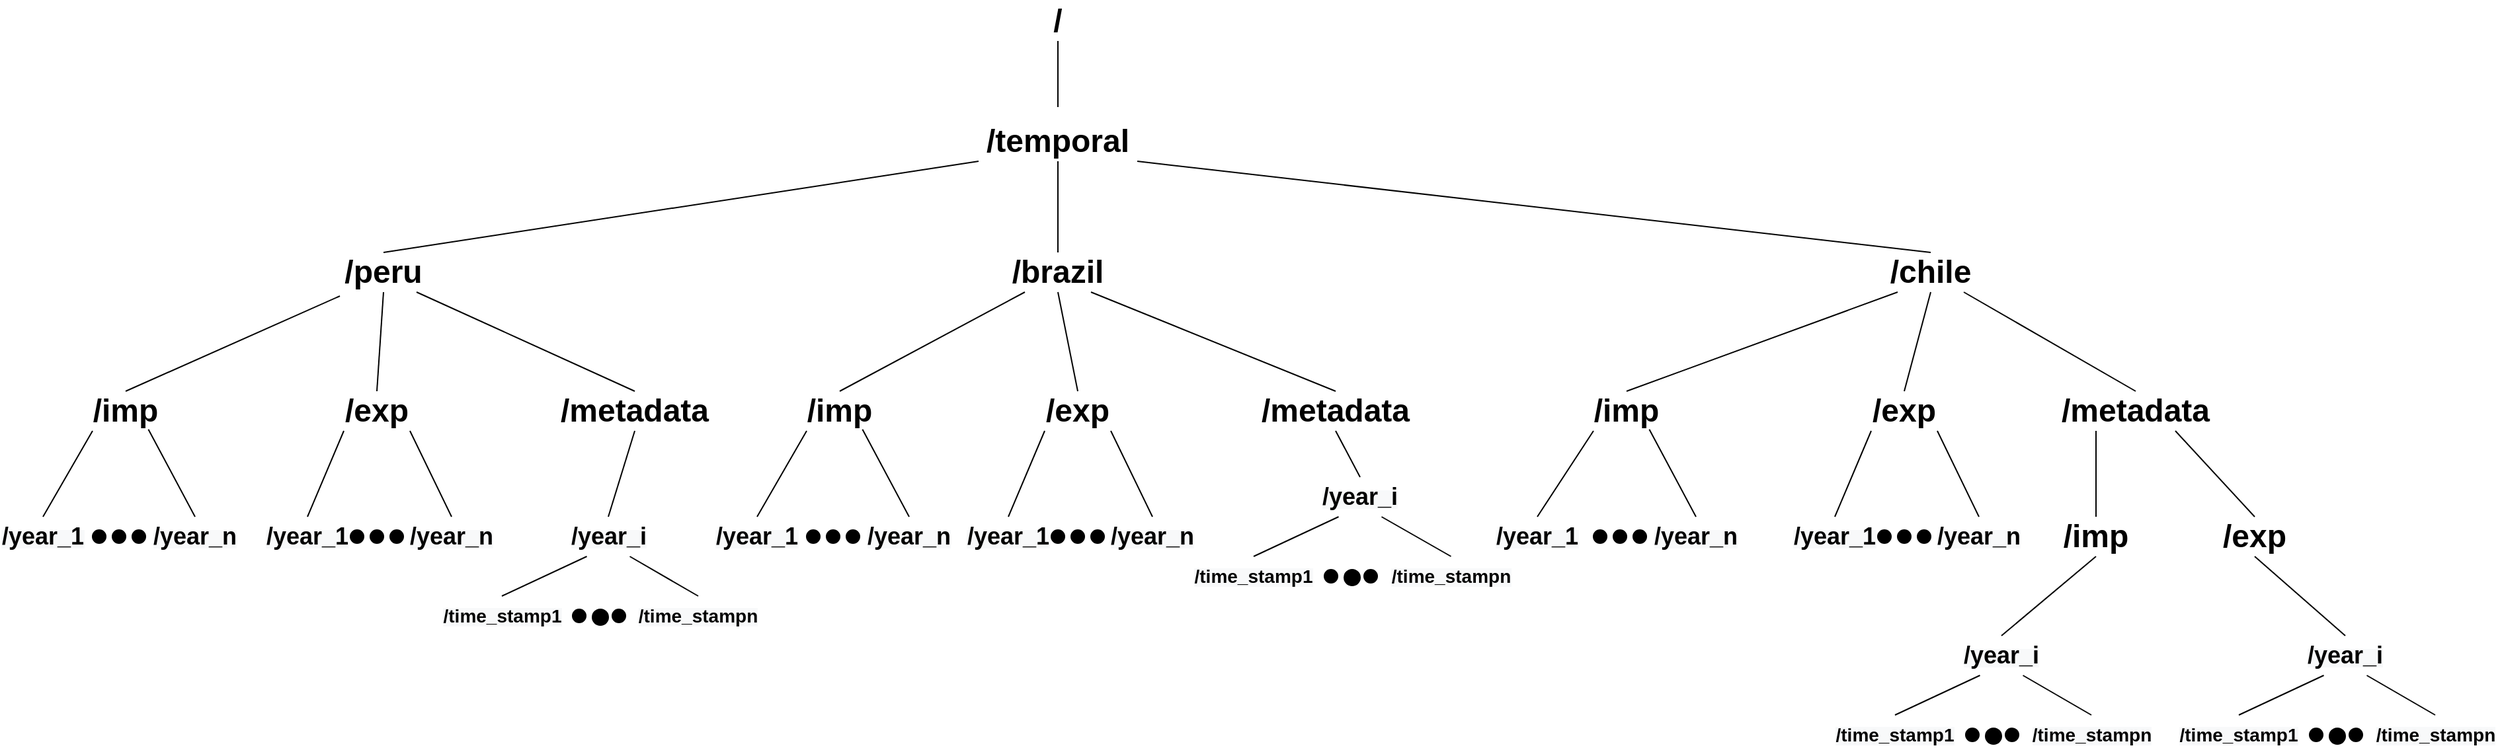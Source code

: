 <mxfile version="17.2.4" type="device"><diagram name="Page-1" id="10a91c8b-09ff-31b1-d368-03940ed4cc9e"><mxGraphModel dx="2794" dy="1036" grid="1" gridSize="10" guides="1" tooltips="1" connect="1" arrows="1" fold="1" page="1" pageScale="1" pageWidth="1100" pageHeight="850" background="none" math="0" shadow="0"><root><mxCell id="0"/><mxCell id="1" parent="0"/><mxCell id="62893188c0fa7362-5" value="" style="rounded=0;html=1;labelBackgroundColor=none;startArrow=none;startFill=0;startSize=5;endArrow=none;endFill=0;endSize=5;jettySize=auto;orthogonalLoop=1;strokeWidth=1;fontFamily=Verdana;fontSize=12" parent="1" edge="1" source="GiCoj8ulT7M_KBGrPp-r-1"><mxGeometry x="-0.359" y="-11" relative="1" as="geometry"><mxPoint as="offset"/><mxPoint x="490" y="100" as="sourcePoint"/><mxPoint x="490" y="180" as="targetPoint"/></mxGeometry></mxCell><mxCell id="62893188c0fa7362-14" value="" style="rounded=0;html=1;labelBackgroundColor=none;startArrow=none;startFill=0;startSize=5;endArrow=none;endFill=0;endSize=5;jettySize=auto;orthogonalLoop=1;strokeWidth=1;fontFamily=Verdana;fontSize=12;exitX=0;exitY=1;exitDx=0;exitDy=0;entryX=0.5;entryY=0;entryDx=0;entryDy=0;" parent="1" source="GiCoj8ulT7M_KBGrPp-r-3" target="GiCoj8ulT7M_KBGrPp-r-5" edge="1"><mxGeometry x="-0.2" y="-14" relative="1" as="geometry"><mxPoint as="offset"/><mxPoint x="440" y="230" as="sourcePoint"/><mxPoint x="330" y="280" as="targetPoint"/></mxGeometry></mxCell><mxCell id="62893188c0fa7362-15" value="" style="rounded=0;html=1;labelBackgroundColor=none;startArrow=none;startFill=0;startSize=5;endArrow=none;endFill=0;endSize=5;jettySize=auto;orthogonalLoop=1;strokeWidth=1;fontFamily=Verdana;fontSize=12;exitX=0.5;exitY=1;exitDx=0;exitDy=0;entryX=0.5;entryY=0;entryDx=0;entryDy=0;" parent="1" source="GiCoj8ulT7M_KBGrPp-r-3" target="GiCoj8ulT7M_KBGrPp-r-7" edge="1"><mxGeometry x="-0.2" y="14" relative="1" as="geometry"><mxPoint as="offset"/><mxPoint x="520" y="230" as="sourcePoint"/><mxPoint x="490" y="280" as="targetPoint"/></mxGeometry></mxCell><mxCell id="GiCoj8ulT7M_KBGrPp-r-3" value="&lt;font style=&quot;font-size: 24px&quot;&gt;&lt;b&gt;/temporal&lt;/b&gt;&lt;/font&gt;" style="text;html=1;strokeColor=none;fillColor=none;align=center;verticalAlign=middle;whiteSpace=wrap;rounded=0;" parent="1" vertex="1"><mxGeometry x="430" y="191" width="120" height="30" as="geometry"/></mxCell><mxCell id="GiCoj8ulT7M_KBGrPp-r-5" value="&lt;font style=&quot;font-size: 24px&quot;&gt;&lt;b&gt;/peru&lt;/b&gt;&lt;/font&gt;" style="text;html=1;strokeColor=none;fillColor=none;align=center;verticalAlign=middle;whiteSpace=wrap;rounded=0;" parent="1" vertex="1"><mxGeometry x="-70" y="290" width="100" height="30" as="geometry"/></mxCell><mxCell id="GiCoj8ulT7M_KBGrPp-r-6" value="" style="rounded=0;html=1;labelBackgroundColor=none;startArrow=none;startFill=0;startSize=5;endArrow=none;endFill=0;endSize=5;jettySize=auto;orthogonalLoop=1;strokeWidth=1;fontFamily=Verdana;fontSize=12;exitX=1;exitY=1;exitDx=0;exitDy=0;entryX=0.5;entryY=0;entryDx=0;entryDy=0;" parent="1" source="GiCoj8ulT7M_KBGrPp-r-3" target="GiCoj8ulT7M_KBGrPp-r-8" edge="1"><mxGeometry x="-0.2" y="-14" relative="1" as="geometry"><mxPoint as="offset"/><mxPoint x="440" y="231" as="sourcePoint"/><mxPoint x="670" y="280" as="targetPoint"/></mxGeometry></mxCell><mxCell id="GiCoj8ulT7M_KBGrPp-r-7" value="&lt;font style=&quot;font-size: 24px&quot;&gt;&lt;b&gt;/brazil&lt;/b&gt;&lt;/font&gt;" style="text;html=1;strokeColor=none;fillColor=none;align=center;verticalAlign=middle;whiteSpace=wrap;rounded=0;" parent="1" vertex="1"><mxGeometry x="440" y="290" width="100" height="30" as="geometry"/></mxCell><mxCell id="GiCoj8ulT7M_KBGrPp-r-8" value="&lt;font style=&quot;font-size: 24px&quot;&gt;&lt;b&gt;/chile&lt;/b&gt;&lt;/font&gt;" style="text;html=1;strokeColor=none;fillColor=none;align=center;verticalAlign=middle;whiteSpace=wrap;rounded=0;" parent="1" vertex="1"><mxGeometry x="1100" y="290" width="100" height="30" as="geometry"/></mxCell><mxCell id="GiCoj8ulT7M_KBGrPp-r-14" value="&lt;font style=&quot;font-size: 24px&quot;&gt;&lt;b&gt;/imp&lt;/b&gt;&lt;/font&gt;" style="text;html=1;strokeColor=none;fillColor=none;align=center;verticalAlign=middle;whiteSpace=wrap;rounded=0;" parent="1" vertex="1"><mxGeometry x="1225" y="490" width="100" height="30" as="geometry"/></mxCell><mxCell id="GiCoj8ulT7M_KBGrPp-r-16" value="&lt;font style=&quot;font-size: 24px&quot;&gt;&lt;b&gt;/exp&lt;/b&gt;&lt;/font&gt;" style="text;html=1;strokeColor=none;fillColor=none;align=center;verticalAlign=middle;whiteSpace=wrap;rounded=0;" parent="1" vertex="1"><mxGeometry x="1345" y="490" width="100" height="30" as="geometry"/></mxCell><mxCell id="GiCoj8ulT7M_KBGrPp-r-19" value="&lt;font style=&quot;font-size: 24px&quot;&gt;&lt;b&gt;/metadata&lt;/b&gt;&lt;/font&gt;" style="text;html=1;strokeColor=none;fillColor=none;align=center;verticalAlign=middle;whiteSpace=wrap;rounded=0;" parent="1" vertex="1"><mxGeometry x="1245" y="395" width="120" height="30" as="geometry"/></mxCell><mxCell id="GiCoj8ulT7M_KBGrPp-r-22" value="" style="rounded=0;html=1;labelBackgroundColor=none;startArrow=none;startFill=0;startSize=5;endArrow=none;endFill=0;endSize=5;jettySize=auto;orthogonalLoop=1;strokeWidth=1;fontFamily=Verdana;fontSize=12;exitX=0.75;exitY=1;exitDx=0;exitDy=0;entryX=0.5;entryY=0;entryDx=0;entryDy=0;" parent="1" source="GiCoj8ulT7M_KBGrPp-r-5" target="GiCoj8ulT7M_KBGrPp-r-21" edge="1"><mxGeometry x="-0.284" y="12" relative="1" as="geometry"><mxPoint as="offset"/><mxPoint x="210" y="330" as="sourcePoint"/><mxPoint x="290" y="420" as="targetPoint"/></mxGeometry></mxCell><mxCell id="GiCoj8ulT7M_KBGrPp-r-26" value="" style="rounded=0;html=1;labelBackgroundColor=none;startArrow=none;startFill=0;startSize=5;endArrow=none;endFill=0;endSize=5;jettySize=auto;orthogonalLoop=1;strokeWidth=1;fontFamily=Verdana;fontSize=12;exitX=0.75;exitY=1;exitDx=0;exitDy=0;entryX=0.5;entryY=0;entryDx=0;entryDy=0;" parent="1" source="GiCoj8ulT7M_KBGrPp-r-7" target="GiCoj8ulT7M_KBGrPp-r-20" edge="1"><mxGeometry x="-0.2" y="14" relative="1" as="geometry"><mxPoint as="offset"/><mxPoint x="520" y="251" as="sourcePoint"/><mxPoint x="520" y="320" as="targetPoint"/></mxGeometry></mxCell><mxCell id="GiCoj8ulT7M_KBGrPp-r-27" value="" style="rounded=0;html=1;labelBackgroundColor=none;startArrow=none;startFill=0;startSize=5;endArrow=none;endFill=0;endSize=5;jettySize=auto;orthogonalLoop=1;strokeWidth=1;fontFamily=Verdana;fontSize=12;exitX=0.5;exitY=1;exitDx=0;exitDy=0;entryX=0.5;entryY=0;entryDx=0;entryDy=0;" parent="1" source="GiCoj8ulT7M_KBGrPp-r-8" target="dWImugO-Nx44Brqy63pq-47" edge="1"><mxGeometry x="-0.2" y="14" relative="1" as="geometry"><mxPoint as="offset"/><mxPoint x="720" y="261" as="sourcePoint"/><mxPoint x="864" y="395.99" as="targetPoint"/></mxGeometry></mxCell><mxCell id="GiCoj8ulT7M_KBGrPp-r-28" value="" style="rounded=0;html=1;labelBackgroundColor=none;startArrow=none;startFill=0;startSize=5;endArrow=none;endFill=0;endSize=5;jettySize=auto;orthogonalLoop=1;strokeWidth=1;fontFamily=Verdana;fontSize=12;exitX=0.25;exitY=1;exitDx=0;exitDy=0;entryX=0.5;entryY=0;entryDx=0;entryDy=0;" parent="1" source="GiCoj8ulT7M_KBGrPp-r-8" target="dWImugO-Nx44Brqy63pq-56" edge="1"><mxGeometry x="-0.2" y="14" relative="1" as="geometry"><mxPoint as="offset"/><mxPoint x="730" y="271" as="sourcePoint"/><mxPoint x="750" y="395" as="targetPoint"/></mxGeometry></mxCell><mxCell id="GiCoj8ulT7M_KBGrPp-r-29" value="" style="rounded=0;html=1;labelBackgroundColor=none;startArrow=none;startFill=0;startSize=5;endArrow=none;endFill=0;endSize=5;jettySize=auto;orthogonalLoop=1;strokeWidth=1;fontFamily=Verdana;fontSize=12;exitX=0.75;exitY=1;exitDx=0;exitDy=0;entryX=0.5;entryY=0;entryDx=0;entryDy=0;" parent="1" source="GiCoj8ulT7M_KBGrPp-r-8" target="GiCoj8ulT7M_KBGrPp-r-19" edge="1"><mxGeometry x="-0.2" y="14" relative="1" as="geometry"><mxPoint as="offset"/><mxPoint x="740" y="281" as="sourcePoint"/><mxPoint x="740" y="350" as="targetPoint"/></mxGeometry></mxCell><mxCell id="GiCoj8ulT7M_KBGrPp-r-30" value="" style="rounded=0;html=1;labelBackgroundColor=none;startArrow=none;startFill=0;startSize=5;endArrow=none;endFill=0;endSize=5;jettySize=auto;orthogonalLoop=1;strokeWidth=1;fontFamily=Verdana;fontSize=12;exitX=0.25;exitY=1;exitDx=0;exitDy=0;entryX=0.5;entryY=0;entryDx=0;entryDy=0;" parent="1" source="GiCoj8ulT7M_KBGrPp-r-19" target="GiCoj8ulT7M_KBGrPp-r-14" edge="1"><mxGeometry x="-0.2" y="14" relative="1" as="geometry"><mxPoint as="offset"/><mxPoint x="925" y="291" as="sourcePoint"/><mxPoint x="925" y="360" as="targetPoint"/></mxGeometry></mxCell><mxCell id="GiCoj8ulT7M_KBGrPp-r-31" value="" style="rounded=0;html=1;labelBackgroundColor=none;startArrow=none;startFill=0;startSize=5;endArrow=none;endFill=0;endSize=5;jettySize=auto;orthogonalLoop=1;strokeWidth=1;fontFamily=Verdana;fontSize=12;exitX=0.75;exitY=1;exitDx=0;exitDy=0;entryX=0.5;entryY=0;entryDx=0;entryDy=0;" parent="1" source="GiCoj8ulT7M_KBGrPp-r-19" target="GiCoj8ulT7M_KBGrPp-r-16" edge="1"><mxGeometry x="-0.2" y="14" relative="1" as="geometry"><mxPoint as="offset"/><mxPoint x="935" y="301" as="sourcePoint"/><mxPoint x="935" y="370" as="targetPoint"/></mxGeometry></mxCell><mxCell id="dWImugO-Nx44Brqy63pq-16" value="" style="group" parent="1" vertex="1" connectable="0"><mxGeometry x="-310" y="395" width="180" height="125" as="geometry"/></mxCell><mxCell id="GiCoj8ulT7M_KBGrPp-r-11" value="&lt;font style=&quot;font-size: 24px&quot;&gt;&lt;b&gt;/imp&lt;/b&gt;&lt;/font&gt;" style="text;html=1;strokeColor=none;fillColor=none;align=center;verticalAlign=middle;whiteSpace=wrap;rounded=0;" parent="dWImugO-Nx44Brqy63pq-16" vertex="1"><mxGeometry x="45" width="100" height="30" as="geometry"/></mxCell><mxCell id="GiCoj8ulT7M_KBGrPp-r-33" value="" style="rounded=0;html=1;labelBackgroundColor=none;startArrow=none;startFill=0;startSize=5;endArrow=none;endFill=0;endSize=5;jettySize=auto;orthogonalLoop=1;strokeWidth=1;fontFamily=Verdana;fontSize=12;exitX=0.25;exitY=1;exitDx=0;exitDy=0;entryX=0.5;entryY=0;entryDx=0;entryDy=0;" parent="dWImugO-Nx44Brqy63pq-16" source="GiCoj8ulT7M_KBGrPp-r-11" target="GiCoj8ulT7M_KBGrPp-r-34" edge="1"><mxGeometry x="-0.2" y="-14" relative="1" as="geometry"><mxPoint as="offset"/><mxPoint x="132" y="39" as="sourcePoint"/><mxPoint x="95" y="55" as="targetPoint"/></mxGeometry></mxCell><mxCell id="GiCoj8ulT7M_KBGrPp-r-34" value="&lt;b style=&quot;color: rgb(0 , 0 , 0) ; font-family: &amp;#34;helvetica&amp;#34; ; font-style: normal ; letter-spacing: normal ; text-align: center ; text-indent: 0px ; text-transform: none ; word-spacing: 0px ; background-color: rgb(248 , 249 , 250)&quot;&gt;&lt;font style=&quot;font-size: 18px&quot;&gt;/year_1&lt;/font&gt;&lt;/b&gt;" style="text;html=1;strokeColor=none;fillColor=none;align=center;verticalAlign=middle;whiteSpace=wrap;rounded=0;" parent="dWImugO-Nx44Brqy63pq-16" vertex="1"><mxGeometry y="95" width="65" height="30" as="geometry"/></mxCell><mxCell id="dWImugO-Nx44Brqy63pq-1" value="&lt;b style=&quot;color: rgb(0 , 0 , 0) ; font-family: &amp;#34;helvetica&amp;#34; ; font-style: normal ; letter-spacing: normal ; text-align: center ; text-indent: 0px ; text-transform: none ; word-spacing: 0px ; background-color: rgb(248 , 249 , 250)&quot;&gt;&lt;font style=&quot;font-size: 18px&quot;&gt;/year_n&lt;/font&gt;&lt;/b&gt;" style="text;html=1;strokeColor=none;fillColor=none;align=center;verticalAlign=middle;whiteSpace=wrap;rounded=0;" parent="dWImugO-Nx44Brqy63pq-16" vertex="1"><mxGeometry x="115" y="95" width="65" height="30" as="geometry"/></mxCell><mxCell id="dWImugO-Nx44Brqy63pq-2" value="" style="endArrow=none;html=1;rounded=0;entryX=0.5;entryY=0;entryDx=0;entryDy=0;exitX=0.672;exitY=0.962;exitDx=0;exitDy=0;exitPerimeter=0;" parent="dWImugO-Nx44Brqy63pq-16" source="GiCoj8ulT7M_KBGrPp-r-11" target="dWImugO-Nx44Brqy63pq-1" edge="1"><mxGeometry width="50" height="50" relative="1" as="geometry"><mxPoint x="115" y="35" as="sourcePoint"/><mxPoint x="505" y="-15" as="targetPoint"/></mxGeometry></mxCell><mxCell id="dWImugO-Nx44Brqy63pq-5" value="" style="ellipse;whiteSpace=wrap;html=1;aspect=fixed;shadow=0;fillColor=#000000;" parent="dWImugO-Nx44Brqy63pq-16" vertex="1"><mxGeometry x="85" y="105" width="10" height="10" as="geometry"/></mxCell><mxCell id="dWImugO-Nx44Brqy63pq-6" value="" style="ellipse;whiteSpace=wrap;html=1;aspect=fixed;shadow=0;fillColor=#000000;" parent="dWImugO-Nx44Brqy63pq-16" vertex="1"><mxGeometry x="100" y="105" width="10" height="10" as="geometry"/></mxCell><mxCell id="dWImugO-Nx44Brqy63pq-7" value="" style="ellipse;whiteSpace=wrap;html=1;aspect=fixed;shadow=0;fillColor=#000000;" parent="dWImugO-Nx44Brqy63pq-16" vertex="1"><mxGeometry x="70" y="105" width="10" height="10" as="geometry"/></mxCell><mxCell id="62893188c0fa7362-19" value="" style="rounded=0;html=1;labelBackgroundColor=none;startArrow=none;startFill=0;startSize=5;endArrow=none;endFill=0;endSize=5;jettySize=auto;orthogonalLoop=1;strokeWidth=1;fontFamily=Verdana;fontSize=12;exitX=0.5;exitY=1;exitDx=0;exitDy=0;entryX=0.5;entryY=0;entryDx=0;entryDy=0;" parent="1" source="GiCoj8ulT7M_KBGrPp-r-5" target="GiCoj8ulT7M_KBGrPp-r-18" edge="1"><mxGeometry x="-0.284" y="12" relative="1" as="geometry"><mxPoint as="offset"/><mxPoint x="339.348" y="-55" as="sourcePoint"/><mxPoint x="245" y="-5" as="targetPoint"/></mxGeometry></mxCell><mxCell id="dWImugO-Nx44Brqy63pq-25" value="" style="group" parent="1" vertex="1" connectable="0"><mxGeometry x="420" y="395" width="174" height="125" as="geometry"/></mxCell><mxCell id="dWImugO-Nx44Brqy63pq-27" value="&lt;font style=&quot;font-size: 24px&quot;&gt;&lt;b&gt;/exp&lt;/b&gt;&lt;/font&gt;" style="text;html=1;strokeColor=none;fillColor=none;align=center;verticalAlign=middle;whiteSpace=wrap;rounded=0;" parent="dWImugO-Nx44Brqy63pq-25" vertex="1"><mxGeometry x="35" width="100" height="30" as="geometry"/></mxCell><mxCell id="dWImugO-Nx44Brqy63pq-28" value="" style="rounded=0;html=1;labelBackgroundColor=none;startArrow=none;startFill=0;startSize=5;endArrow=none;endFill=0;endSize=5;jettySize=auto;orthogonalLoop=1;strokeWidth=1;fontFamily=Verdana;fontSize=12;exitX=0.25;exitY=1;exitDx=0;exitDy=0;entryX=0.5;entryY=0;entryDx=0;entryDy=0;" parent="dWImugO-Nx44Brqy63pq-25" source="dWImugO-Nx44Brqy63pq-27" target="dWImugO-Nx44Brqy63pq-29" edge="1"><mxGeometry x="-0.2" y="-14" relative="1" as="geometry"><mxPoint as="offset"/><mxPoint x="95" y="31.14" as="sourcePoint"/><mxPoint x="230" y="-333.86" as="targetPoint"/></mxGeometry></mxCell><mxCell id="dWImugO-Nx44Brqy63pq-29" value="&lt;b style=&quot;color: rgb(0 , 0 , 0) ; font-family: &amp;#34;helvetica&amp;#34; ; font-style: normal ; letter-spacing: normal ; text-align: center ; text-indent: 0px ; text-transform: none ; word-spacing: 0px ; background-color: rgb(248 , 249 , 250)&quot;&gt;&lt;font style=&quot;font-size: 18px&quot;&gt;/year_1&lt;/font&gt;&lt;/b&gt;" style="text;html=1;strokeColor=none;fillColor=none;align=center;verticalAlign=middle;whiteSpace=wrap;rounded=0;" parent="dWImugO-Nx44Brqy63pq-25" vertex="1"><mxGeometry y="95" width="65" height="30" as="geometry"/></mxCell><mxCell id="dWImugO-Nx44Brqy63pq-30" value="&lt;b style=&quot;color: rgb(0 , 0 , 0) ; font-family: &amp;#34;helvetica&amp;#34; ; font-style: normal ; letter-spacing: normal ; text-align: center ; text-indent: 0px ; text-transform: none ; word-spacing: 0px ; background-color: rgb(248 , 249 , 250)&quot;&gt;&lt;font style=&quot;font-size: 18px&quot;&gt;/year_n&lt;/font&gt;&lt;/b&gt;" style="text;html=1;strokeColor=none;fillColor=none;align=center;verticalAlign=middle;whiteSpace=wrap;rounded=0;" parent="dWImugO-Nx44Brqy63pq-25" vertex="1"><mxGeometry x="109" y="95" width="65" height="30" as="geometry"/></mxCell><mxCell id="dWImugO-Nx44Brqy63pq-31" value="" style="endArrow=none;html=1;rounded=0;entryX=0.5;entryY=0;entryDx=0;entryDy=0;exitX=0.75;exitY=1;exitDx=0;exitDy=0;" parent="dWImugO-Nx44Brqy63pq-25" source="dWImugO-Nx44Brqy63pq-27" target="dWImugO-Nx44Brqy63pq-30" edge="1"><mxGeometry width="50" height="50" relative="1" as="geometry"><mxPoint x="137.2" y="30" as="sourcePoint"/><mxPoint x="640" y="-403.86" as="targetPoint"/></mxGeometry></mxCell><mxCell id="dWImugO-Nx44Brqy63pq-32" value="" style="ellipse;whiteSpace=wrap;html=1;aspect=fixed;shadow=0;fillColor=#000000;" parent="dWImugO-Nx44Brqy63pq-25" vertex="1"><mxGeometry x="80" y="105" width="10" height="10" as="geometry"/></mxCell><mxCell id="dWImugO-Nx44Brqy63pq-33" value="" style="ellipse;whiteSpace=wrap;html=1;aspect=fixed;shadow=0;fillColor=#000000;" parent="dWImugO-Nx44Brqy63pq-25" vertex="1"><mxGeometry x="95" y="105" width="10" height="10" as="geometry"/></mxCell><mxCell id="dWImugO-Nx44Brqy63pq-34" value="" style="ellipse;whiteSpace=wrap;html=1;aspect=fixed;shadow=0;fillColor=#000000;" parent="dWImugO-Nx44Brqy63pq-25" vertex="1"><mxGeometry x="65" y="105" width="10" height="10" as="geometry"/></mxCell><mxCell id="dWImugO-Nx44Brqy63pq-26" value="" style="rounded=0;html=1;labelBackgroundColor=none;startArrow=none;startFill=0;startSize=5;endArrow=none;endFill=0;endSize=5;jettySize=auto;orthogonalLoop=1;strokeWidth=1;fontFamily=Verdana;fontSize=12;exitX=0.5;exitY=1;exitDx=0;exitDy=0;entryX=0.5;entryY=0;entryDx=0;entryDy=0;" parent="1" source="GiCoj8ulT7M_KBGrPp-r-7" target="dWImugO-Nx44Brqy63pq-27" edge="1"><mxGeometry x="-0.2" y="-14" relative="1" as="geometry"><mxPoint as="offset"/><mxPoint x="615" y="305" as="sourcePoint"/><mxPoint x="515" y="374" as="targetPoint"/></mxGeometry></mxCell><mxCell id="dWImugO-Nx44Brqy63pq-36" value="" style="group" parent="1" vertex="1" connectable="0"><mxGeometry x="230" y="395" width="180" height="125" as="geometry"/></mxCell><mxCell id="dWImugO-Nx44Brqy63pq-37" value="&lt;font style=&quot;font-size: 24px&quot;&gt;&lt;b&gt;/imp&lt;/b&gt;&lt;/font&gt;" style="text;html=1;strokeColor=none;fillColor=none;align=center;verticalAlign=middle;whiteSpace=wrap;rounded=0;" parent="dWImugO-Nx44Brqy63pq-36" vertex="1"><mxGeometry x="45" width="100" height="30" as="geometry"/></mxCell><mxCell id="dWImugO-Nx44Brqy63pq-38" value="" style="rounded=0;html=1;labelBackgroundColor=none;startArrow=none;startFill=0;startSize=5;endArrow=none;endFill=0;endSize=5;jettySize=auto;orthogonalLoop=1;strokeWidth=1;fontFamily=Verdana;fontSize=12;exitX=0.25;exitY=1;exitDx=0;exitDy=0;entryX=0.5;entryY=0;entryDx=0;entryDy=0;" parent="dWImugO-Nx44Brqy63pq-36" source="dWImugO-Nx44Brqy63pq-37" target="dWImugO-Nx44Brqy63pq-39" edge="1"><mxGeometry x="-0.2" y="-14" relative="1" as="geometry"><mxPoint as="offset"/><mxPoint x="132" y="39" as="sourcePoint"/><mxPoint x="95" y="55" as="targetPoint"/></mxGeometry></mxCell><mxCell id="dWImugO-Nx44Brqy63pq-39" value="&lt;b style=&quot;color: rgb(0 , 0 , 0) ; font-family: &amp;#34;helvetica&amp;#34; ; font-style: normal ; letter-spacing: normal ; text-align: center ; text-indent: 0px ; text-transform: none ; word-spacing: 0px ; background-color: rgb(248 , 249 , 250)&quot;&gt;&lt;font style=&quot;font-size: 18px&quot;&gt;/year_1&lt;/font&gt;&lt;/b&gt;" style="text;html=1;strokeColor=none;fillColor=none;align=center;verticalAlign=middle;whiteSpace=wrap;rounded=0;" parent="dWImugO-Nx44Brqy63pq-36" vertex="1"><mxGeometry y="95" width="65" height="30" as="geometry"/></mxCell><mxCell id="dWImugO-Nx44Brqy63pq-40" value="&lt;b style=&quot;color: rgb(0 , 0 , 0) ; font-family: &amp;#34;helvetica&amp;#34; ; font-style: normal ; letter-spacing: normal ; text-align: center ; text-indent: 0px ; text-transform: none ; word-spacing: 0px ; background-color: rgb(248 , 249 , 250)&quot;&gt;&lt;font style=&quot;font-size: 18px&quot;&gt;/year_n&lt;/font&gt;&lt;/b&gt;" style="text;html=1;strokeColor=none;fillColor=none;align=center;verticalAlign=middle;whiteSpace=wrap;rounded=0;" parent="dWImugO-Nx44Brqy63pq-36" vertex="1"><mxGeometry x="115" y="95" width="65" height="30" as="geometry"/></mxCell><mxCell id="dWImugO-Nx44Brqy63pq-41" value="" style="endArrow=none;html=1;rounded=0;entryX=0.5;entryY=0;entryDx=0;entryDy=0;exitX=0.672;exitY=0.962;exitDx=0;exitDy=0;exitPerimeter=0;" parent="dWImugO-Nx44Brqy63pq-36" source="dWImugO-Nx44Brqy63pq-37" target="dWImugO-Nx44Brqy63pq-40" edge="1"><mxGeometry width="50" height="50" relative="1" as="geometry"><mxPoint x="115" y="35" as="sourcePoint"/><mxPoint x="505" y="-15" as="targetPoint"/></mxGeometry></mxCell><mxCell id="dWImugO-Nx44Brqy63pq-42" value="" style="ellipse;whiteSpace=wrap;html=1;aspect=fixed;shadow=0;fillColor=#000000;" parent="dWImugO-Nx44Brqy63pq-36" vertex="1"><mxGeometry x="85" y="105" width="10" height="10" as="geometry"/></mxCell><mxCell id="dWImugO-Nx44Brqy63pq-43" value="" style="ellipse;whiteSpace=wrap;html=1;aspect=fixed;shadow=0;fillColor=#000000;" parent="dWImugO-Nx44Brqy63pq-36" vertex="1"><mxGeometry x="100" y="105" width="10" height="10" as="geometry"/></mxCell><mxCell id="dWImugO-Nx44Brqy63pq-44" value="" style="ellipse;whiteSpace=wrap;html=1;aspect=fixed;shadow=0;fillColor=#000000;" parent="dWImugO-Nx44Brqy63pq-36" vertex="1"><mxGeometry x="70" y="105" width="10" height="10" as="geometry"/></mxCell><mxCell id="dWImugO-Nx44Brqy63pq-45" value="" style="rounded=0;html=1;labelBackgroundColor=none;startArrow=none;startFill=0;startSize=5;endArrow=none;endFill=0;endSize=5;jettySize=auto;orthogonalLoop=1;strokeWidth=1;fontFamily=Verdana;fontSize=12;exitX=0.25;exitY=1;exitDx=0;exitDy=0;entryX=0.5;entryY=0;entryDx=0;entryDy=0;" parent="1" source="GiCoj8ulT7M_KBGrPp-r-7" target="dWImugO-Nx44Brqy63pq-37" edge="1"><mxGeometry x="-0.2" y="-14" relative="1" as="geometry"><mxPoint as="offset"/><mxPoint x="500" y="330" as="sourcePoint"/><mxPoint x="525" y="405" as="targetPoint"/></mxGeometry></mxCell><mxCell id="dWImugO-Nx44Brqy63pq-46" value="" style="group" parent="1" vertex="1" connectable="0"><mxGeometry x="1045" y="395" width="174" height="125" as="geometry"/></mxCell><mxCell id="dWImugO-Nx44Brqy63pq-47" value="&lt;font style=&quot;font-size: 24px&quot;&gt;&lt;b&gt;/exp&lt;/b&gt;&lt;/font&gt;" style="text;html=1;strokeColor=none;fillColor=none;align=center;verticalAlign=middle;whiteSpace=wrap;rounded=0;" parent="dWImugO-Nx44Brqy63pq-46" vertex="1"><mxGeometry x="35" width="100" height="30" as="geometry"/></mxCell><mxCell id="dWImugO-Nx44Brqy63pq-48" value="" style="rounded=0;html=1;labelBackgroundColor=none;startArrow=none;startFill=0;startSize=5;endArrow=none;endFill=0;endSize=5;jettySize=auto;orthogonalLoop=1;strokeWidth=1;fontFamily=Verdana;fontSize=12;exitX=0.25;exitY=1;exitDx=0;exitDy=0;entryX=0.5;entryY=0;entryDx=0;entryDy=0;" parent="dWImugO-Nx44Brqy63pq-46" source="dWImugO-Nx44Brqy63pq-47" target="dWImugO-Nx44Brqy63pq-49" edge="1"><mxGeometry x="-0.2" y="-14" relative="1" as="geometry"><mxPoint as="offset"/><mxPoint x="95" y="31.14" as="sourcePoint"/><mxPoint x="230" y="-333.86" as="targetPoint"/></mxGeometry></mxCell><mxCell id="dWImugO-Nx44Brqy63pq-49" value="&lt;b style=&quot;color: rgb(0 , 0 , 0) ; font-family: &amp;#34;helvetica&amp;#34; ; font-style: normal ; letter-spacing: normal ; text-align: center ; text-indent: 0px ; text-transform: none ; word-spacing: 0px ; background-color: rgb(248 , 249 , 250)&quot;&gt;&lt;font style=&quot;font-size: 18px&quot;&gt;/year_1&lt;/font&gt;&lt;/b&gt;" style="text;html=1;strokeColor=none;fillColor=none;align=center;verticalAlign=middle;whiteSpace=wrap;rounded=0;" parent="dWImugO-Nx44Brqy63pq-46" vertex="1"><mxGeometry y="95" width="65" height="30" as="geometry"/></mxCell><mxCell id="dWImugO-Nx44Brqy63pq-50" value="&lt;b style=&quot;color: rgb(0 , 0 , 0) ; font-family: &amp;#34;helvetica&amp;#34; ; font-style: normal ; letter-spacing: normal ; text-align: center ; text-indent: 0px ; text-transform: none ; word-spacing: 0px ; background-color: rgb(248 , 249 , 250)&quot;&gt;&lt;font style=&quot;font-size: 18px&quot;&gt;/year_n&lt;/font&gt;&lt;/b&gt;" style="text;html=1;strokeColor=none;fillColor=none;align=center;verticalAlign=middle;whiteSpace=wrap;rounded=0;" parent="dWImugO-Nx44Brqy63pq-46" vertex="1"><mxGeometry x="109" y="95" width="65" height="30" as="geometry"/></mxCell><mxCell id="dWImugO-Nx44Brqy63pq-51" value="" style="endArrow=none;html=1;rounded=0;entryX=0.5;entryY=0;entryDx=0;entryDy=0;exitX=0.75;exitY=1;exitDx=0;exitDy=0;" parent="dWImugO-Nx44Brqy63pq-46" source="dWImugO-Nx44Brqy63pq-47" target="dWImugO-Nx44Brqy63pq-50" edge="1"><mxGeometry width="50" height="50" relative="1" as="geometry"><mxPoint x="137.2" y="30" as="sourcePoint"/><mxPoint x="640" y="-403.86" as="targetPoint"/></mxGeometry></mxCell><mxCell id="dWImugO-Nx44Brqy63pq-52" value="" style="ellipse;whiteSpace=wrap;html=1;aspect=fixed;shadow=0;fillColor=#000000;" parent="dWImugO-Nx44Brqy63pq-46" vertex="1"><mxGeometry x="80" y="105" width="10" height="10" as="geometry"/></mxCell><mxCell id="dWImugO-Nx44Brqy63pq-53" value="" style="ellipse;whiteSpace=wrap;html=1;aspect=fixed;shadow=0;fillColor=#000000;" parent="dWImugO-Nx44Brqy63pq-46" vertex="1"><mxGeometry x="95" y="105" width="10" height="10" as="geometry"/></mxCell><mxCell id="dWImugO-Nx44Brqy63pq-54" value="" style="ellipse;whiteSpace=wrap;html=1;aspect=fixed;shadow=0;fillColor=#000000;" parent="dWImugO-Nx44Brqy63pq-46" vertex="1"><mxGeometry x="65" y="105" width="10" height="10" as="geometry"/></mxCell><mxCell id="GiCoj8ulT7M_KBGrPp-r-9" value="" style="rounded=0;html=1;labelBackgroundColor=none;startArrow=none;startFill=0;startSize=5;endArrow=none;endFill=0;endSize=5;jettySize=auto;orthogonalLoop=1;strokeWidth=1;fontFamily=Verdana;fontSize=12;exitX=0.17;exitY=1.1;exitDx=0;exitDy=0;entryX=0.5;entryY=0;entryDx=0;entryDy=0;exitPerimeter=0;" parent="1" source="GiCoj8ulT7M_KBGrPp-r-5" target="GiCoj8ulT7M_KBGrPp-r-11" edge="1"><mxGeometry x="-0.2" y="-14" relative="1" as="geometry"><mxPoint as="offset"/><mxPoint x="105" y="320" as="sourcePoint"/><mxPoint x="5" y="389" as="targetPoint"/></mxGeometry></mxCell><mxCell id="GiCoj8ulT7M_KBGrPp-r-18" value="&lt;font style=&quot;font-size: 24px&quot;&gt;&lt;b&gt;/exp&lt;/b&gt;&lt;/font&gt;" style="text;html=1;strokeColor=none;fillColor=none;align=center;verticalAlign=middle;whiteSpace=wrap;rounded=0;" parent="1" vertex="1"><mxGeometry x="-75" y="395" width="100" height="30" as="geometry"/></mxCell><mxCell id="dWImugO-Nx44Brqy63pq-17" value="" style="rounded=0;html=1;labelBackgroundColor=none;startArrow=none;startFill=0;startSize=5;endArrow=none;endFill=0;endSize=5;jettySize=auto;orthogonalLoop=1;strokeWidth=1;fontFamily=Verdana;fontSize=12;exitX=0.25;exitY=1;exitDx=0;exitDy=0;entryX=0.5;entryY=0;entryDx=0;entryDy=0;" parent="1" source="GiCoj8ulT7M_KBGrPp-r-18" target="dWImugO-Nx44Brqy63pq-18" edge="1"><mxGeometry x="-0.2" y="-14" relative="1" as="geometry"><mxPoint as="offset"/><mxPoint x="-15" y="426.14" as="sourcePoint"/><mxPoint x="120" y="61.14" as="targetPoint"/></mxGeometry></mxCell><mxCell id="dWImugO-Nx44Brqy63pq-18" value="&lt;b style=&quot;color: rgb(0 , 0 , 0) ; font-family: &amp;#34;helvetica&amp;#34; ; font-style: normal ; letter-spacing: normal ; text-align: center ; text-indent: 0px ; text-transform: none ; word-spacing: 0px ; background-color: rgb(248 , 249 , 250)&quot;&gt;&lt;font style=&quot;font-size: 18px&quot;&gt;/year_1&lt;/font&gt;&lt;/b&gt;" style="text;html=1;strokeColor=none;fillColor=none;align=center;verticalAlign=middle;whiteSpace=wrap;rounded=0;" parent="1" vertex="1"><mxGeometry x="-110" y="490" width="65" height="30" as="geometry"/></mxCell><mxCell id="dWImugO-Nx44Brqy63pq-19" value="&lt;b style=&quot;color: rgb(0 , 0 , 0) ; font-family: &amp;#34;helvetica&amp;#34; ; font-style: normal ; letter-spacing: normal ; text-align: center ; text-indent: 0px ; text-transform: none ; word-spacing: 0px ; background-color: rgb(248 , 249 , 250)&quot;&gt;&lt;font style=&quot;font-size: 18px&quot;&gt;/year_n&lt;/font&gt;&lt;/b&gt;" style="text;html=1;strokeColor=none;fillColor=none;align=center;verticalAlign=middle;whiteSpace=wrap;rounded=0;" parent="1" vertex="1"><mxGeometry x="-1" y="490" width="65" height="30" as="geometry"/></mxCell><mxCell id="dWImugO-Nx44Brqy63pq-20" value="" style="endArrow=none;html=1;rounded=0;entryX=0.5;entryY=0;entryDx=0;entryDy=0;exitX=0.75;exitY=1;exitDx=0;exitDy=0;" parent="1" source="GiCoj8ulT7M_KBGrPp-r-18" target="dWImugO-Nx44Brqy63pq-19" edge="1"><mxGeometry width="50" height="50" relative="1" as="geometry"><mxPoint x="27.2" y="425" as="sourcePoint"/><mxPoint x="530" y="-8.86" as="targetPoint"/></mxGeometry></mxCell><mxCell id="dWImugO-Nx44Brqy63pq-21" value="" style="ellipse;whiteSpace=wrap;html=1;aspect=fixed;shadow=0;fillColor=#000000;" parent="1" vertex="1"><mxGeometry x="-30" y="500" width="10" height="10" as="geometry"/></mxCell><mxCell id="dWImugO-Nx44Brqy63pq-22" value="" style="ellipse;whiteSpace=wrap;html=1;aspect=fixed;shadow=0;fillColor=#000000;" parent="1" vertex="1"><mxGeometry x="-15" y="500" width="10" height="10" as="geometry"/></mxCell><mxCell id="dWImugO-Nx44Brqy63pq-23" value="" style="ellipse;whiteSpace=wrap;html=1;aspect=fixed;shadow=0;fillColor=#000000;" parent="1" vertex="1"><mxGeometry x="-45" y="500" width="10" height="10" as="geometry"/></mxCell><mxCell id="GiCoj8ulT7M_KBGrPp-r-21" value="&lt;font style=&quot;font-size: 24px&quot;&gt;&lt;b&gt;/metadata&lt;/b&gt;&lt;/font&gt;" style="text;html=1;strokeColor=none;fillColor=none;align=center;verticalAlign=middle;whiteSpace=wrap;rounded=0;" parent="1" vertex="1"><mxGeometry x="110" y="395" width="120" height="30" as="geometry"/></mxCell><mxCell id="1UqCDy2K0CQHuBZZbmXT-13" value="" style="group" vertex="1" connectable="0" parent="1"><mxGeometry x="21.5" y="490" width="244.5" height="90" as="geometry"/></mxCell><mxCell id="1UqCDy2K0CQHuBZZbmXT-3" value="&lt;b style=&quot;color: rgb(0 , 0 , 0) ; font-family: &amp;#34;helvetica&amp;#34; ; font-style: normal ; letter-spacing: normal ; text-align: center ; text-indent: 0px ; text-transform: none ; word-spacing: 0px ; background-color: rgb(248 , 249 , 250)&quot;&gt;&lt;font style=&quot;font-size: 18px&quot;&gt;/year_i&lt;/font&gt;&lt;/b&gt;" style="text;html=1;strokeColor=none;fillColor=none;align=center;verticalAlign=middle;whiteSpace=wrap;rounded=0;" vertex="1" parent="1UqCDy2K0CQHuBZZbmXT-13"><mxGeometry x="96" width="65" height="30" as="geometry"/></mxCell><mxCell id="1UqCDy2K0CQHuBZZbmXT-5" value="" style="rounded=0;html=1;labelBackgroundColor=none;startArrow=none;startFill=0;startSize=5;endArrow=none;endFill=0;endSize=5;jettySize=auto;orthogonalLoop=1;strokeWidth=1;fontFamily=Verdana;fontSize=12;exitX=0.25;exitY=1;exitDx=0;exitDy=0;entryX=0.5;entryY=0;entryDx=0;entryDy=0;" edge="1" parent="1UqCDy2K0CQHuBZZbmXT-13" source="1UqCDy2K0CQHuBZZbmXT-3" target="1UqCDy2K0CQHuBZZbmXT-7"><mxGeometry x="-0.2" y="-14" relative="1" as="geometry"><mxPoint as="offset"/><mxPoint x="128.5" y="40" as="sourcePoint"/><mxPoint x="88.5" y="60" as="targetPoint"/></mxGeometry></mxCell><mxCell id="1UqCDy2K0CQHuBZZbmXT-7" value="&lt;b style=&quot;color: rgb(0 , 0 , 0) ; font-family: &amp;#34;helvetica&amp;#34; ; font-style: normal ; letter-spacing: normal ; text-align: center ; text-indent: 0px ; text-transform: none ; word-spacing: 0px ; background-color: rgb(248 , 249 , 250)&quot;&gt;&lt;font style=&quot;font-size: 14px&quot;&gt;/time_stamp1&lt;/font&gt;&lt;/b&gt;" style="text;html=1;strokeColor=none;fillColor=none;align=center;verticalAlign=middle;whiteSpace=wrap;rounded=0;" vertex="1" parent="1UqCDy2K0CQHuBZZbmXT-13"><mxGeometry y="60" width="96" height="30" as="geometry"/></mxCell><mxCell id="1UqCDy2K0CQHuBZZbmXT-8" value="&lt;b style=&quot;color: rgb(0 , 0 , 0) ; font-family: &amp;#34;helvetica&amp;#34; ; font-style: normal ; letter-spacing: normal ; text-align: center ; text-indent: 0px ; text-transform: none ; word-spacing: 0px ; background-color: rgb(248 , 249 , 250)&quot;&gt;&lt;font style=&quot;font-size: 14px&quot;&gt;/time_stampn&lt;/font&gt;&lt;/b&gt;" style="text;html=1;strokeColor=none;fillColor=none;align=center;verticalAlign=middle;whiteSpace=wrap;rounded=0;" vertex="1" parent="1UqCDy2K0CQHuBZZbmXT-13"><mxGeometry x="148.5" y="60" width="96" height="30" as="geometry"/></mxCell><mxCell id="1UqCDy2K0CQHuBZZbmXT-9" value="" style="rounded=0;html=1;labelBackgroundColor=none;startArrow=none;startFill=0;startSize=5;endArrow=none;endFill=0;endSize=5;jettySize=auto;orthogonalLoop=1;strokeWidth=1;fontFamily=Verdana;fontSize=12;exitX=0.75;exitY=1;exitDx=0;exitDy=0;entryX=0.5;entryY=0;entryDx=0;entryDy=0;" edge="1" parent="1UqCDy2K0CQHuBZZbmXT-13" source="1UqCDy2K0CQHuBZZbmXT-3" target="1UqCDy2K0CQHuBZZbmXT-8"><mxGeometry x="-0.2" y="-14" relative="1" as="geometry"><mxPoint as="offset"/><mxPoint x="122.25" y="40" as="sourcePoint"/><mxPoint x="66.5" y="70" as="targetPoint"/></mxGeometry></mxCell><mxCell id="1UqCDy2K0CQHuBZZbmXT-10" value="" style="ellipse;whiteSpace=wrap;html=1;aspect=fixed;shadow=0;fillColor=#000000;" vertex="1" parent="1UqCDy2K0CQHuBZZbmXT-13"><mxGeometry x="116.5" y="70" width="12" height="12" as="geometry"/></mxCell><mxCell id="1UqCDy2K0CQHuBZZbmXT-11" value="" style="ellipse;whiteSpace=wrap;html=1;aspect=fixed;shadow=0;fillColor=#000000;" vertex="1" parent="1UqCDy2K0CQHuBZZbmXT-13"><mxGeometry x="131.5" y="70" width="10" height="10" as="geometry"/></mxCell><mxCell id="1UqCDy2K0CQHuBZZbmXT-12" value="" style="ellipse;whiteSpace=wrap;html=1;aspect=fixed;shadow=0;fillColor=#000000;" vertex="1" parent="1UqCDy2K0CQHuBZZbmXT-13"><mxGeometry x="101.5" y="70" width="10" height="10" as="geometry"/></mxCell><mxCell id="1UqCDy2K0CQHuBZZbmXT-2" value="" style="rounded=0;html=1;labelBackgroundColor=none;startArrow=none;startFill=0;startSize=5;endArrow=none;endFill=0;endSize=5;jettySize=auto;orthogonalLoop=1;strokeWidth=1;fontFamily=Verdana;fontSize=12;exitX=0.5;exitY=1;exitDx=0;exitDy=0;entryX=0.5;entryY=0;entryDx=0;entryDy=0;" edge="1" parent="1" target="1UqCDy2K0CQHuBZZbmXT-3" source="GiCoj8ulT7M_KBGrPp-r-21"><mxGeometry x="-0.2" y="-14" relative="1" as="geometry"><mxPoint as="offset"/><mxPoint x="138.5" y="-65" as="sourcePoint"/><mxPoint x="308.5" y="-428.86" as="targetPoint"/></mxGeometry></mxCell><mxCell id="1UqCDy2K0CQHuBZZbmXT-53" value="" style="group" vertex="1" connectable="0" parent="1"><mxGeometry x="1075" y="580" width="244.5" height="90" as="geometry"/></mxCell><mxCell id="1UqCDy2K0CQHuBZZbmXT-54" value="&lt;b style=&quot;color: rgb(0 , 0 , 0) ; font-family: &amp;#34;helvetica&amp;#34; ; font-style: normal ; letter-spacing: normal ; text-align: center ; text-indent: 0px ; text-transform: none ; word-spacing: 0px ; background-color: rgb(248 , 249 , 250)&quot;&gt;&lt;font style=&quot;font-size: 18px&quot;&gt;/year_i&lt;/font&gt;&lt;/b&gt;" style="text;html=1;strokeColor=none;fillColor=none;align=center;verticalAlign=middle;whiteSpace=wrap;rounded=0;" vertex="1" parent="1UqCDy2K0CQHuBZZbmXT-53"><mxGeometry x="96" width="65" height="30" as="geometry"/></mxCell><mxCell id="1UqCDy2K0CQHuBZZbmXT-55" value="" style="rounded=0;html=1;labelBackgroundColor=none;startArrow=none;startFill=0;startSize=5;endArrow=none;endFill=0;endSize=5;jettySize=auto;orthogonalLoop=1;strokeWidth=1;fontFamily=Verdana;fontSize=12;exitX=0.25;exitY=1;exitDx=0;exitDy=0;entryX=0.5;entryY=0;entryDx=0;entryDy=0;" edge="1" parent="1UqCDy2K0CQHuBZZbmXT-53" source="1UqCDy2K0CQHuBZZbmXT-54" target="1UqCDy2K0CQHuBZZbmXT-56"><mxGeometry x="-0.2" y="-14" relative="1" as="geometry"><mxPoint as="offset"/><mxPoint x="128.5" y="40" as="sourcePoint"/><mxPoint x="88.5" y="60" as="targetPoint"/></mxGeometry></mxCell><mxCell id="1UqCDy2K0CQHuBZZbmXT-56" value="&lt;b style=&quot;color: rgb(0 , 0 , 0) ; font-family: &amp;#34;helvetica&amp;#34; ; font-style: normal ; letter-spacing: normal ; text-align: center ; text-indent: 0px ; text-transform: none ; word-spacing: 0px ; background-color: rgb(248 , 249 , 250)&quot;&gt;&lt;font style=&quot;font-size: 14px&quot;&gt;/time_stamp1&lt;/font&gt;&lt;/b&gt;" style="text;html=1;strokeColor=none;fillColor=none;align=center;verticalAlign=middle;whiteSpace=wrap;rounded=0;" vertex="1" parent="1UqCDy2K0CQHuBZZbmXT-53"><mxGeometry y="60" width="96" height="30" as="geometry"/></mxCell><mxCell id="1UqCDy2K0CQHuBZZbmXT-57" value="&lt;b style=&quot;color: rgb(0 , 0 , 0) ; font-family: &amp;#34;helvetica&amp;#34; ; font-style: normal ; letter-spacing: normal ; text-align: center ; text-indent: 0px ; text-transform: none ; word-spacing: 0px ; background-color: rgb(248 , 249 , 250)&quot;&gt;&lt;font style=&quot;font-size: 14px&quot;&gt;/time_stampn&lt;/font&gt;&lt;/b&gt;" style="text;html=1;strokeColor=none;fillColor=none;align=center;verticalAlign=middle;whiteSpace=wrap;rounded=0;" vertex="1" parent="1UqCDy2K0CQHuBZZbmXT-53"><mxGeometry x="148.5" y="60" width="96" height="30" as="geometry"/></mxCell><mxCell id="1UqCDy2K0CQHuBZZbmXT-58" value="" style="rounded=0;html=1;labelBackgroundColor=none;startArrow=none;startFill=0;startSize=5;endArrow=none;endFill=0;endSize=5;jettySize=auto;orthogonalLoop=1;strokeWidth=1;fontFamily=Verdana;fontSize=12;exitX=0.75;exitY=1;exitDx=0;exitDy=0;entryX=0.5;entryY=0;entryDx=0;entryDy=0;" edge="1" parent="1UqCDy2K0CQHuBZZbmXT-53" source="1UqCDy2K0CQHuBZZbmXT-54" target="1UqCDy2K0CQHuBZZbmXT-57"><mxGeometry x="-0.2" y="-14" relative="1" as="geometry"><mxPoint as="offset"/><mxPoint x="122.25" y="40" as="sourcePoint"/><mxPoint x="66.5" y="70" as="targetPoint"/></mxGeometry></mxCell><mxCell id="1UqCDy2K0CQHuBZZbmXT-59" value="" style="ellipse;whiteSpace=wrap;html=1;aspect=fixed;shadow=0;fillColor=#000000;" vertex="1" parent="1UqCDy2K0CQHuBZZbmXT-53"><mxGeometry x="116.5" y="70" width="12" height="12" as="geometry"/></mxCell><mxCell id="1UqCDy2K0CQHuBZZbmXT-60" value="" style="ellipse;whiteSpace=wrap;html=1;aspect=fixed;shadow=0;fillColor=#000000;" vertex="1" parent="1UqCDy2K0CQHuBZZbmXT-53"><mxGeometry x="131.5" y="70" width="10" height="10" as="geometry"/></mxCell><mxCell id="1UqCDy2K0CQHuBZZbmXT-61" value="" style="ellipse;whiteSpace=wrap;html=1;aspect=fixed;shadow=0;fillColor=#000000;" vertex="1" parent="1UqCDy2K0CQHuBZZbmXT-53"><mxGeometry x="101.5" y="70" width="10" height="10" as="geometry"/></mxCell><mxCell id="1UqCDy2K0CQHuBZZbmXT-62" value="" style="group" vertex="1" connectable="0" parent="1"><mxGeometry x="1335" y="580" width="244.5" height="90" as="geometry"/></mxCell><mxCell id="1UqCDy2K0CQHuBZZbmXT-63" value="&lt;b style=&quot;color: rgb(0 , 0 , 0) ; font-family: &amp;#34;helvetica&amp;#34; ; font-style: normal ; letter-spacing: normal ; text-align: center ; text-indent: 0px ; text-transform: none ; word-spacing: 0px ; background-color: rgb(248 , 249 , 250)&quot;&gt;&lt;font style=&quot;font-size: 18px&quot;&gt;/year_i&lt;/font&gt;&lt;/b&gt;" style="text;html=1;strokeColor=none;fillColor=none;align=center;verticalAlign=middle;whiteSpace=wrap;rounded=0;" vertex="1" parent="1UqCDy2K0CQHuBZZbmXT-62"><mxGeometry x="96" width="65" height="30" as="geometry"/></mxCell><mxCell id="1UqCDy2K0CQHuBZZbmXT-64" value="" style="rounded=0;html=1;labelBackgroundColor=none;startArrow=none;startFill=0;startSize=5;endArrow=none;endFill=0;endSize=5;jettySize=auto;orthogonalLoop=1;strokeWidth=1;fontFamily=Verdana;fontSize=12;exitX=0.25;exitY=1;exitDx=0;exitDy=0;entryX=0.5;entryY=0;entryDx=0;entryDy=0;" edge="1" parent="1UqCDy2K0CQHuBZZbmXT-62" source="1UqCDy2K0CQHuBZZbmXT-63" target="1UqCDy2K0CQHuBZZbmXT-65"><mxGeometry x="-0.2" y="-14" relative="1" as="geometry"><mxPoint as="offset"/><mxPoint x="128.5" y="40" as="sourcePoint"/><mxPoint x="88.5" y="60" as="targetPoint"/></mxGeometry></mxCell><mxCell id="1UqCDy2K0CQHuBZZbmXT-65" value="&lt;b style=&quot;color: rgb(0 , 0 , 0) ; font-family: &amp;#34;helvetica&amp;#34; ; font-style: normal ; letter-spacing: normal ; text-align: center ; text-indent: 0px ; text-transform: none ; word-spacing: 0px ; background-color: rgb(248 , 249 , 250)&quot;&gt;&lt;font style=&quot;font-size: 14px&quot;&gt;/time_stamp1&lt;/font&gt;&lt;/b&gt;" style="text;html=1;strokeColor=none;fillColor=none;align=center;verticalAlign=middle;whiteSpace=wrap;rounded=0;" vertex="1" parent="1UqCDy2K0CQHuBZZbmXT-62"><mxGeometry y="60" width="96" height="30" as="geometry"/></mxCell><mxCell id="1UqCDy2K0CQHuBZZbmXT-66" value="&lt;b style=&quot;color: rgb(0 , 0 , 0) ; font-family: &amp;#34;helvetica&amp;#34; ; font-style: normal ; letter-spacing: normal ; text-align: center ; text-indent: 0px ; text-transform: none ; word-spacing: 0px ; background-color: rgb(248 , 249 , 250)&quot;&gt;&lt;font style=&quot;font-size: 14px&quot;&gt;/time_stampn&lt;/font&gt;&lt;/b&gt;" style="text;html=1;strokeColor=none;fillColor=none;align=center;verticalAlign=middle;whiteSpace=wrap;rounded=0;" vertex="1" parent="1UqCDy2K0CQHuBZZbmXT-62"><mxGeometry x="148.5" y="60" width="96" height="30" as="geometry"/></mxCell><mxCell id="1UqCDy2K0CQHuBZZbmXT-67" value="" style="rounded=0;html=1;labelBackgroundColor=none;startArrow=none;startFill=0;startSize=5;endArrow=none;endFill=0;endSize=5;jettySize=auto;orthogonalLoop=1;strokeWidth=1;fontFamily=Verdana;fontSize=12;exitX=0.75;exitY=1;exitDx=0;exitDy=0;entryX=0.5;entryY=0;entryDx=0;entryDy=0;" edge="1" parent="1UqCDy2K0CQHuBZZbmXT-62" source="1UqCDy2K0CQHuBZZbmXT-63" target="1UqCDy2K0CQHuBZZbmXT-66"><mxGeometry x="-0.2" y="-14" relative="1" as="geometry"><mxPoint as="offset"/><mxPoint x="122.25" y="40" as="sourcePoint"/><mxPoint x="66.5" y="70" as="targetPoint"/></mxGeometry></mxCell><mxCell id="1UqCDy2K0CQHuBZZbmXT-68" value="" style="ellipse;whiteSpace=wrap;html=1;aspect=fixed;shadow=0;fillColor=#000000;" vertex="1" parent="1UqCDy2K0CQHuBZZbmXT-62"><mxGeometry x="116.5" y="70" width="12" height="12" as="geometry"/></mxCell><mxCell id="1UqCDy2K0CQHuBZZbmXT-69" value="" style="ellipse;whiteSpace=wrap;html=1;aspect=fixed;shadow=0;fillColor=#000000;" vertex="1" parent="1UqCDy2K0CQHuBZZbmXT-62"><mxGeometry x="131.5" y="70" width="10" height="10" as="geometry"/></mxCell><mxCell id="1UqCDy2K0CQHuBZZbmXT-70" value="" style="ellipse;whiteSpace=wrap;html=1;aspect=fixed;shadow=0;fillColor=#000000;" vertex="1" parent="1UqCDy2K0CQHuBZZbmXT-62"><mxGeometry x="101.5" y="70" width="10" height="10" as="geometry"/></mxCell><mxCell id="1UqCDy2K0CQHuBZZbmXT-71" value="" style="endArrow=none;html=1;rounded=0;fontSize=14;entryX=0.5;entryY=1;entryDx=0;entryDy=0;exitX=0.5;exitY=0;exitDx=0;exitDy=0;" edge="1" parent="1" source="1UqCDy2K0CQHuBZZbmXT-54" target="GiCoj8ulT7M_KBGrPp-r-14"><mxGeometry width="50" height="50" relative="1" as="geometry"><mxPoint x="935" y="510" as="sourcePoint"/><mxPoint x="985" y="460" as="targetPoint"/></mxGeometry></mxCell><mxCell id="1UqCDy2K0CQHuBZZbmXT-72" value="" style="endArrow=none;html=1;rounded=0;fontSize=14;entryX=0.5;entryY=1;entryDx=0;entryDy=0;exitX=0.5;exitY=0;exitDx=0;exitDy=0;" edge="1" parent="1" source="1UqCDy2K0CQHuBZZbmXT-63" target="GiCoj8ulT7M_KBGrPp-r-16"><mxGeometry width="50" height="50" relative="1" as="geometry"><mxPoint x="1213.5" y="590" as="sourcePoint"/><mxPoint x="1285" y="530" as="targetPoint"/></mxGeometry></mxCell><mxCell id="GiCoj8ulT7M_KBGrPp-r-1" value="&lt;font style=&quot;font-size: 24px&quot;&gt;&lt;b&gt;/&lt;/b&gt;&lt;/font&gt;" style="text;html=1;strokeColor=none;fillColor=none;align=center;verticalAlign=middle;whiteSpace=wrap;rounded=0;" parent="1" vertex="1"><mxGeometry x="460" y="100" width="60" height="30" as="geometry"/></mxCell><mxCell id="1UqCDy2K0CQHuBZZbmXT-73" value="" style="rounded=0;html=1;labelBackgroundColor=none;startArrow=none;startFill=0;startSize=5;endArrow=none;endFill=0;endSize=5;jettySize=auto;orthogonalLoop=1;strokeWidth=1;fontFamily=Verdana;fontSize=12" edge="1" parent="1" target="GiCoj8ulT7M_KBGrPp-r-1"><mxGeometry x="-0.359" y="-11" relative="1" as="geometry"><mxPoint as="offset"/><mxPoint x="490" y="100" as="sourcePoint"/><mxPoint x="490" y="180" as="targetPoint"/></mxGeometry></mxCell><mxCell id="dWImugO-Nx44Brqy63pq-58" value="&lt;b style=&quot;color: rgb(0 , 0 , 0) ; font-family: &amp;#34;helvetica&amp;#34; ; font-style: normal ; letter-spacing: normal ; text-align: center ; text-indent: 0px ; text-transform: none ; word-spacing: 0px ; background-color: rgb(248 , 249 , 250)&quot;&gt;&lt;font style=&quot;font-size: 18px&quot;&gt;/year_1&lt;/font&gt;&lt;/b&gt;" style="text;html=1;strokeColor=none;fillColor=none;align=center;verticalAlign=middle;whiteSpace=wrap;rounded=0;" parent="1" vertex="1"><mxGeometry x="820" y="490" width="65" height="30" as="geometry"/></mxCell><mxCell id="dWImugO-Nx44Brqy63pq-57" value="" style="rounded=0;html=1;labelBackgroundColor=none;startArrow=none;startFill=0;startSize=5;endArrow=none;endFill=0;endSize=5;jettySize=auto;orthogonalLoop=1;strokeWidth=1;fontFamily=Verdana;fontSize=12;exitX=0.25;exitY=1;exitDx=0;exitDy=0;entryX=0.5;entryY=0;entryDx=0;entryDy=0;" parent="1" source="dWImugO-Nx44Brqy63pq-56" target="dWImugO-Nx44Brqy63pq-58" edge="1"><mxGeometry x="-0.2" y="-14" relative="1" as="geometry"><mxPoint as="offset"/><mxPoint x="782" y="434" as="sourcePoint"/><mxPoint x="745" y="450" as="targetPoint"/></mxGeometry></mxCell><mxCell id="dWImugO-Nx44Brqy63pq-56" value="&lt;font style=&quot;font-size: 24px&quot;&gt;&lt;b&gt;/imp&lt;/b&gt;&lt;/font&gt;" style="text;html=1;strokeColor=none;fillColor=none;align=center;verticalAlign=middle;whiteSpace=wrap;rounded=0;" parent="1" vertex="1"><mxGeometry x="870" y="395" width="100" height="30" as="geometry"/></mxCell><mxCell id="dWImugO-Nx44Brqy63pq-59" value="&lt;b style=&quot;color: rgb(0 , 0 , 0) ; font-family: &amp;#34;helvetica&amp;#34; ; font-style: normal ; letter-spacing: normal ; text-align: center ; text-indent: 0px ; text-transform: none ; word-spacing: 0px ; background-color: rgb(248 , 249 , 250)&quot;&gt;&lt;font style=&quot;font-size: 18px&quot;&gt;/year_n&lt;/font&gt;&lt;/b&gt;" style="text;html=1;strokeColor=none;fillColor=none;align=center;verticalAlign=middle;whiteSpace=wrap;rounded=0;" parent="1" vertex="1"><mxGeometry x="940" y="490" width="65" height="30" as="geometry"/></mxCell><mxCell id="dWImugO-Nx44Brqy63pq-60" value="" style="endArrow=none;html=1;rounded=0;entryX=0.5;entryY=0;entryDx=0;entryDy=0;exitX=0.672;exitY=0.962;exitDx=0;exitDy=0;exitPerimeter=0;" parent="1" source="dWImugO-Nx44Brqy63pq-56" target="dWImugO-Nx44Brqy63pq-59" edge="1"><mxGeometry width="50" height="50" relative="1" as="geometry"><mxPoint x="940" y="430" as="sourcePoint"/><mxPoint x="1330" y="380" as="targetPoint"/></mxGeometry></mxCell><mxCell id="dWImugO-Nx44Brqy63pq-61" value="" style="ellipse;whiteSpace=wrap;html=1;aspect=fixed;shadow=0;fillColor=#000000;" parent="1" vertex="1"><mxGeometry x="910" y="500" width="10" height="10" as="geometry"/></mxCell><mxCell id="dWImugO-Nx44Brqy63pq-62" value="" style="ellipse;whiteSpace=wrap;html=1;aspect=fixed;shadow=0;fillColor=#000000;" parent="1" vertex="1"><mxGeometry x="925" y="500" width="10" height="10" as="geometry"/></mxCell><mxCell id="dWImugO-Nx44Brqy63pq-63" value="" style="ellipse;whiteSpace=wrap;html=1;aspect=fixed;shadow=0;fillColor=#000000;" parent="1" vertex="1"><mxGeometry x="895" y="500" width="10" height="10" as="geometry"/></mxCell><mxCell id="1UqCDy2K0CQHuBZZbmXT-14" value="" style="group" vertex="1" connectable="0" parent="1"><mxGeometry x="590" y="460" width="244.5" height="90" as="geometry"/></mxCell><mxCell id="1UqCDy2K0CQHuBZZbmXT-15" value="&lt;b style=&quot;color: rgb(0 , 0 , 0) ; font-family: &amp;#34;helvetica&amp;#34; ; font-style: normal ; letter-spacing: normal ; text-align: center ; text-indent: 0px ; text-transform: none ; word-spacing: 0px ; background-color: rgb(248 , 249 , 250)&quot;&gt;&lt;font style=&quot;font-size: 18px&quot;&gt;/year_i&lt;/font&gt;&lt;/b&gt;" style="text;html=1;strokeColor=none;fillColor=none;align=center;verticalAlign=middle;whiteSpace=wrap;rounded=0;" vertex="1" parent="1UqCDy2K0CQHuBZZbmXT-14"><mxGeometry x="96" width="65" height="30" as="geometry"/></mxCell><mxCell id="1UqCDy2K0CQHuBZZbmXT-16" value="" style="rounded=0;html=1;labelBackgroundColor=none;startArrow=none;startFill=0;startSize=5;endArrow=none;endFill=0;endSize=5;jettySize=auto;orthogonalLoop=1;strokeWidth=1;fontFamily=Verdana;fontSize=12;exitX=0.25;exitY=1;exitDx=0;exitDy=0;entryX=0.5;entryY=0;entryDx=0;entryDy=0;" edge="1" parent="1UqCDy2K0CQHuBZZbmXT-14" source="1UqCDy2K0CQHuBZZbmXT-15" target="1UqCDy2K0CQHuBZZbmXT-17"><mxGeometry x="-0.2" y="-14" relative="1" as="geometry"><mxPoint as="offset"/><mxPoint x="128.5" y="40" as="sourcePoint"/><mxPoint x="88.5" y="60" as="targetPoint"/></mxGeometry></mxCell><mxCell id="1UqCDy2K0CQHuBZZbmXT-17" value="&lt;b style=&quot;color: rgb(0 , 0 , 0) ; font-family: &amp;#34;helvetica&amp;#34; ; font-style: normal ; letter-spacing: normal ; text-align: center ; text-indent: 0px ; text-transform: none ; word-spacing: 0px ; background-color: rgb(248 , 249 , 250)&quot;&gt;&lt;font style=&quot;font-size: 14px&quot;&gt;/time_stamp1&lt;/font&gt;&lt;/b&gt;" style="text;html=1;strokeColor=none;fillColor=none;align=center;verticalAlign=middle;whiteSpace=wrap;rounded=0;" vertex="1" parent="1UqCDy2K0CQHuBZZbmXT-14"><mxGeometry y="60" width="96" height="30" as="geometry"/></mxCell><mxCell id="1UqCDy2K0CQHuBZZbmXT-18" value="&lt;b style=&quot;color: rgb(0 , 0 , 0) ; font-family: &amp;#34;helvetica&amp;#34; ; font-style: normal ; letter-spacing: normal ; text-align: center ; text-indent: 0px ; text-transform: none ; word-spacing: 0px ; background-color: rgb(248 , 249 , 250)&quot;&gt;&lt;font style=&quot;font-size: 14px&quot;&gt;/time_stampn&lt;/font&gt;&lt;/b&gt;" style="text;html=1;strokeColor=none;fillColor=none;align=center;verticalAlign=middle;whiteSpace=wrap;rounded=0;" vertex="1" parent="1UqCDy2K0CQHuBZZbmXT-14"><mxGeometry x="150" y="60" width="94.5" height="30" as="geometry"/></mxCell><mxCell id="1UqCDy2K0CQHuBZZbmXT-19" value="" style="rounded=0;html=1;labelBackgroundColor=none;startArrow=none;startFill=0;startSize=5;endArrow=none;endFill=0;endSize=5;jettySize=auto;orthogonalLoop=1;strokeWidth=1;fontFamily=Verdana;fontSize=12;exitX=0.75;exitY=1;exitDx=0;exitDy=0;entryX=0.5;entryY=0;entryDx=0;entryDy=0;" edge="1" parent="1UqCDy2K0CQHuBZZbmXT-14" source="1UqCDy2K0CQHuBZZbmXT-15" target="1UqCDy2K0CQHuBZZbmXT-18"><mxGeometry x="-0.2" y="-14" relative="1" as="geometry"><mxPoint as="offset"/><mxPoint x="122.25" y="40" as="sourcePoint"/><mxPoint x="66.5" y="70" as="targetPoint"/></mxGeometry></mxCell><mxCell id="1UqCDy2K0CQHuBZZbmXT-20" value="" style="ellipse;whiteSpace=wrap;html=1;aspect=fixed;shadow=0;fillColor=#000000;" vertex="1" parent="1UqCDy2K0CQHuBZZbmXT-14"><mxGeometry x="116.5" y="70" width="12" height="12" as="geometry"/></mxCell><mxCell id="1UqCDy2K0CQHuBZZbmXT-21" value="" style="ellipse;whiteSpace=wrap;html=1;aspect=fixed;shadow=0;fillColor=#000000;" vertex="1" parent="1UqCDy2K0CQHuBZZbmXT-14"><mxGeometry x="131.5" y="70" width="10" height="10" as="geometry"/></mxCell><mxCell id="1UqCDy2K0CQHuBZZbmXT-22" value="" style="ellipse;whiteSpace=wrap;html=1;aspect=fixed;shadow=0;fillColor=#000000;" vertex="1" parent="1UqCDy2K0CQHuBZZbmXT-14"><mxGeometry x="101.5" y="70" width="10" height="10" as="geometry"/></mxCell><mxCell id="GiCoj8ulT7M_KBGrPp-r-20" value="&lt;font style=&quot;font-size: 24px&quot;&gt;&lt;b&gt;/metadata&lt;/b&gt;&lt;/font&gt;" style="text;html=1;strokeColor=none;fillColor=none;align=center;verticalAlign=middle;whiteSpace=wrap;rounded=0;" parent="1" vertex="1"><mxGeometry x="640" y="395" width="120" height="30" as="geometry"/></mxCell><mxCell id="1UqCDy2K0CQHuBZZbmXT-24" value="" style="rounded=0;html=1;labelBackgroundColor=none;startArrow=none;startFill=0;startSize=5;endArrow=none;endFill=0;endSize=5;jettySize=auto;orthogonalLoop=1;strokeWidth=1;fontFamily=Verdana;fontSize=12;exitX=0.5;exitY=1;exitDx=0;exitDy=0;entryX=0.5;entryY=0;entryDx=0;entryDy=0;" edge="1" parent="1" source="GiCoj8ulT7M_KBGrPp-r-20" target="1UqCDy2K0CQHuBZZbmXT-15"><mxGeometry x="-0.2" y="-14" relative="1" as="geometry"><mxPoint as="offset"/><mxPoint x="180.0" y="435" as="sourcePoint"/><mxPoint x="160.0" y="500" as="targetPoint"/></mxGeometry></mxCell></root></mxGraphModel></diagram></mxfile>